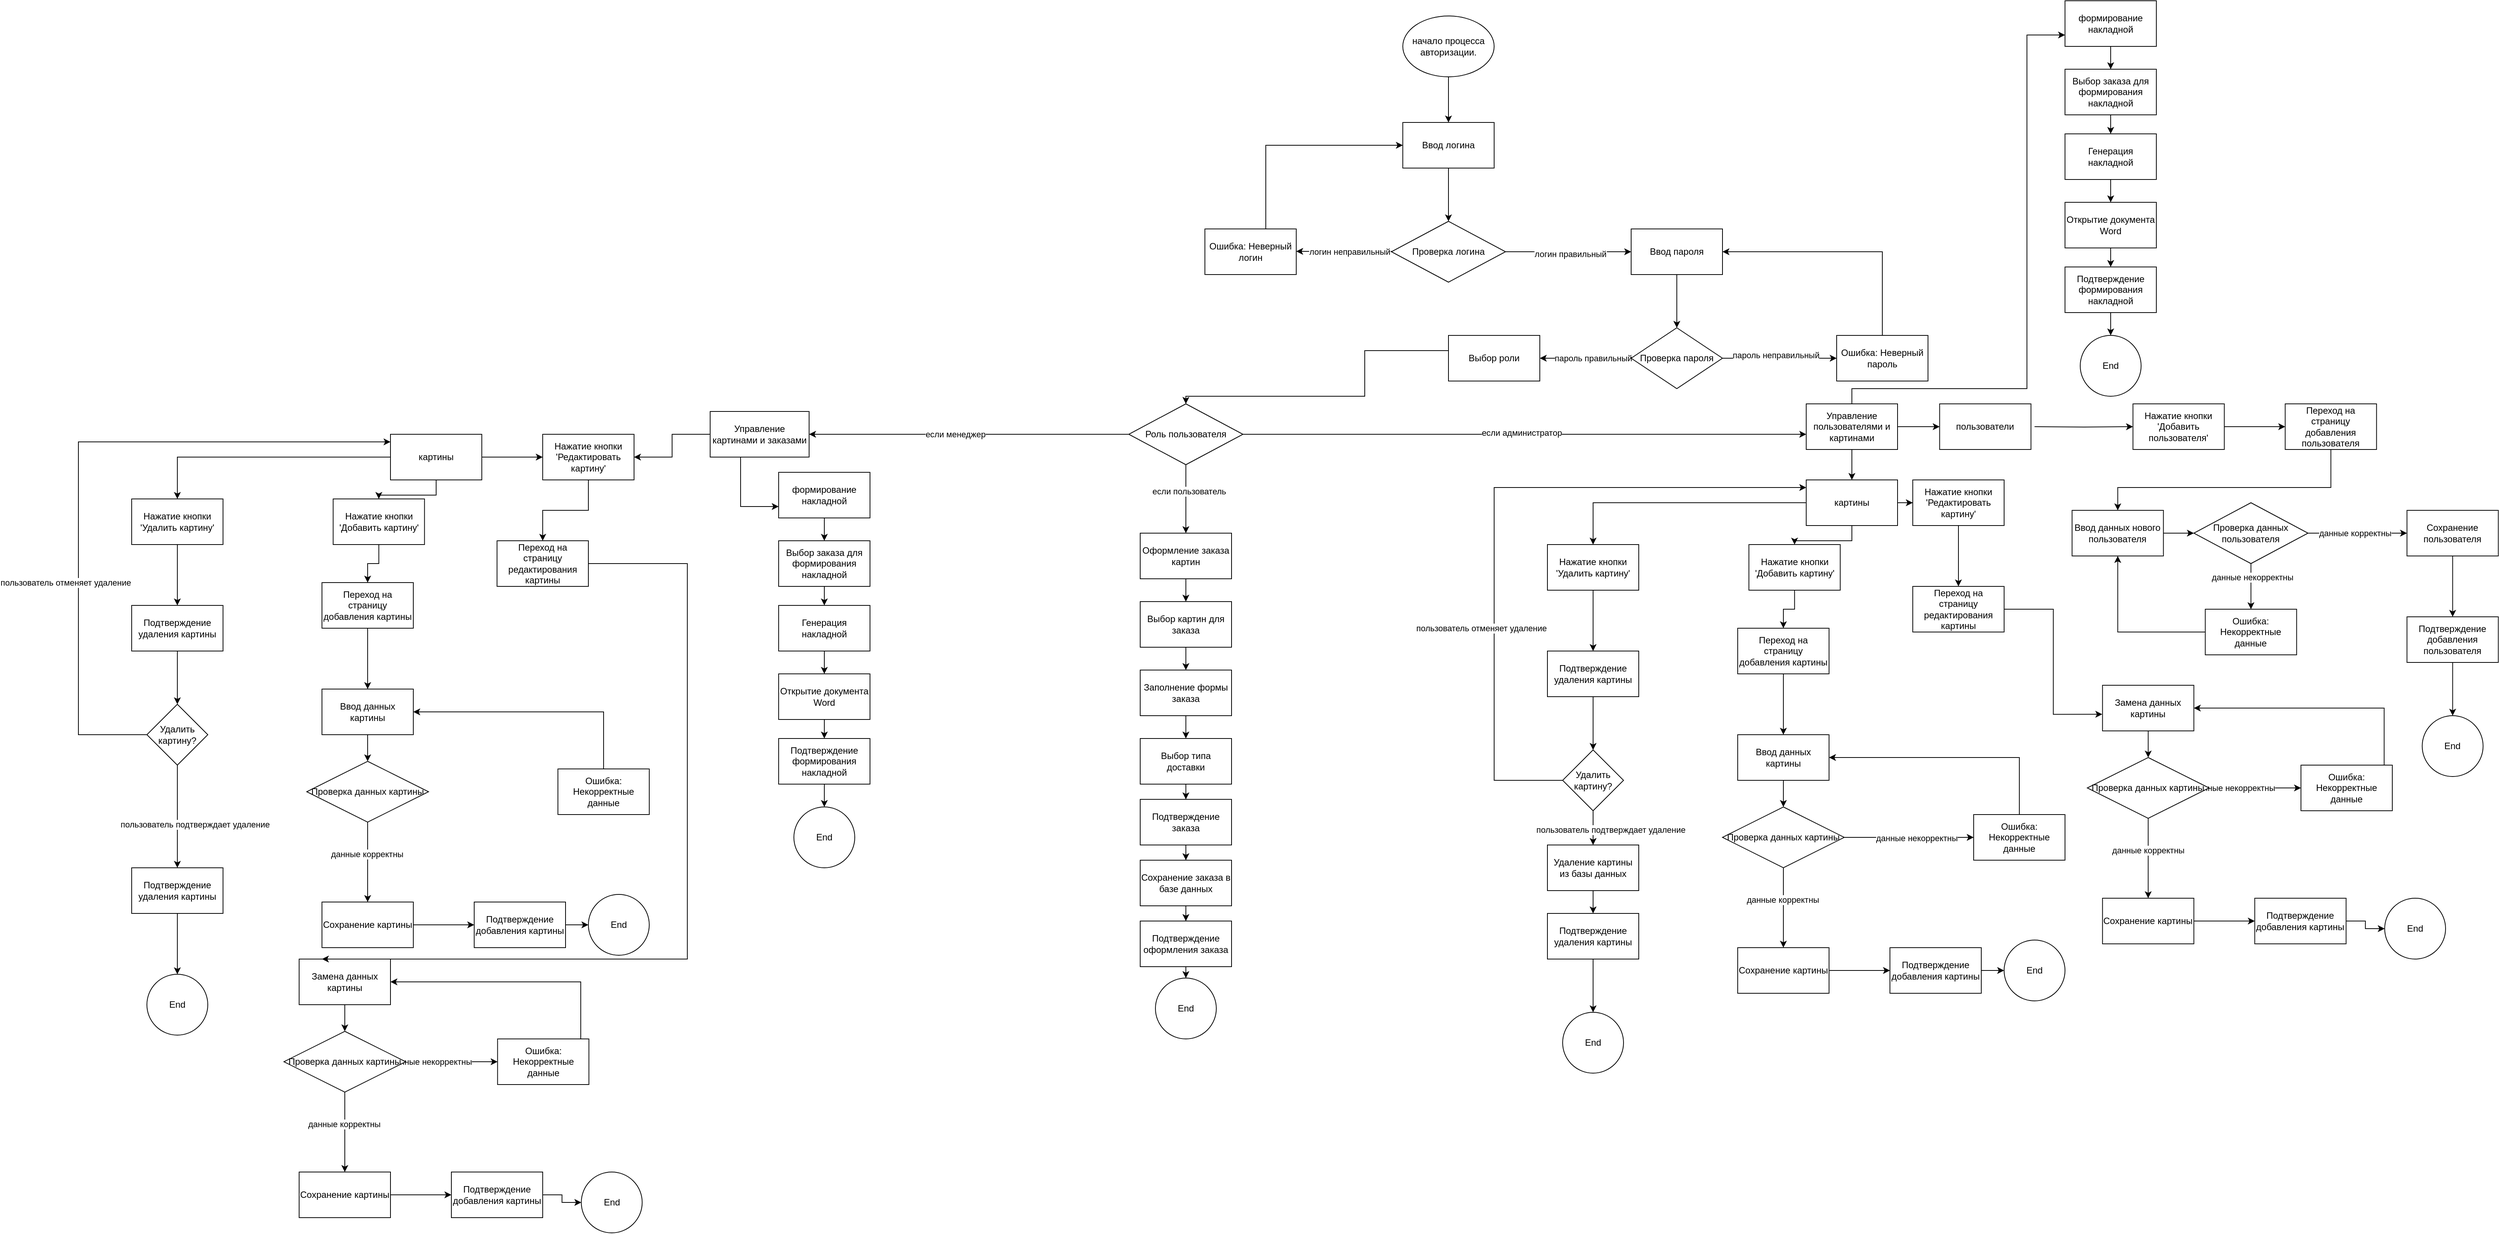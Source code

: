<mxfile version="26.2.10">
  <diagram name="Страница — 1" id="6iXWhH8q-FExc1tuI681">
    <mxGraphModel dx="4827" dy="1651" grid="1" gridSize="10" guides="1" tooltips="1" connect="1" arrows="1" fold="1" page="1" pageScale="1" pageWidth="827" pageHeight="1169" math="0" shadow="0">
      <root>
        <mxCell id="0" />
        <mxCell id="1" parent="0" />
        <mxCell id="z29O2VxKoP01go79SYKM-3" style="edgeStyle=orthogonalEdgeStyle;rounded=0;orthogonalLoop=1;jettySize=auto;html=1;" edge="1" parent="1" source="z29O2VxKoP01go79SYKM-1" target="z29O2VxKoP01go79SYKM-2">
          <mxGeometry relative="1" as="geometry" />
        </mxCell>
        <mxCell id="z29O2VxKoP01go79SYKM-1" value="&lt;p class=&quot;&quot; data-end=&quot;845&quot; data-start=&quot;799&quot;&gt;начало процесса авторизации.&lt;/p&gt;" style="ellipse;whiteSpace=wrap;html=1;" vertex="1" parent="1">
          <mxGeometry x="340" y="420" width="120" height="80" as="geometry" />
        </mxCell>
        <mxCell id="z29O2VxKoP01go79SYKM-5" style="edgeStyle=orthogonalEdgeStyle;rounded=0;orthogonalLoop=1;jettySize=auto;html=1;entryX=0.5;entryY=0;entryDx=0;entryDy=0;" edge="1" parent="1" source="z29O2VxKoP01go79SYKM-2" target="z29O2VxKoP01go79SYKM-4">
          <mxGeometry relative="1" as="geometry" />
        </mxCell>
        <mxCell id="z29O2VxKoP01go79SYKM-2" value="Ввод логина" style="rounded=0;whiteSpace=wrap;html=1;" vertex="1" parent="1">
          <mxGeometry x="340" y="560" width="120" height="60" as="geometry" />
        </mxCell>
        <mxCell id="z29O2VxKoP01go79SYKM-8" style="edgeStyle=orthogonalEdgeStyle;rounded=0;orthogonalLoop=1;jettySize=auto;html=1;exitX=1;exitY=0.5;exitDx=0;exitDy=0;" edge="1" parent="1" source="z29O2VxKoP01go79SYKM-4" target="z29O2VxKoP01go79SYKM-10">
          <mxGeometry relative="1" as="geometry">
            <mxPoint x="610" y="730" as="targetPoint" />
          </mxGeometry>
        </mxCell>
        <mxCell id="z29O2VxKoP01go79SYKM-9" value="логин правильный" style="edgeLabel;html=1;align=center;verticalAlign=middle;resizable=0;points=[];" vertex="1" connectable="0" parent="z29O2VxKoP01go79SYKM-8">
          <mxGeometry x="0.03" y="-3" relative="1" as="geometry">
            <mxPoint as="offset" />
          </mxGeometry>
        </mxCell>
        <mxCell id="z29O2VxKoP01go79SYKM-11" style="edgeStyle=orthogonalEdgeStyle;rounded=0;orthogonalLoop=1;jettySize=auto;html=1;" edge="1" parent="1" target="z29O2VxKoP01go79SYKM-14">
          <mxGeometry relative="1" as="geometry">
            <mxPoint x="195" y="729.5" as="targetPoint" />
            <mxPoint x="340" y="729.5" as="sourcePoint" />
          </mxGeometry>
        </mxCell>
        <mxCell id="z29O2VxKoP01go79SYKM-12" value="логин неправильный" style="edgeLabel;html=1;align=center;verticalAlign=middle;resizable=0;points=[];" vertex="1" connectable="0" parent="z29O2VxKoP01go79SYKM-11">
          <mxGeometry x="0.195" relative="1" as="geometry">
            <mxPoint x="13" as="offset" />
          </mxGeometry>
        </mxCell>
        <mxCell id="z29O2VxKoP01go79SYKM-4" value="Проверка логина" style="rhombus;whiteSpace=wrap;html=1;" vertex="1" parent="1">
          <mxGeometry x="325" y="690" width="150" height="80" as="geometry" />
        </mxCell>
        <mxCell id="z29O2VxKoP01go79SYKM-17" style="edgeStyle=orthogonalEdgeStyle;rounded=0;orthogonalLoop=1;jettySize=auto;html=1;exitX=0.5;exitY=1;exitDx=0;exitDy=0;entryX=0.5;entryY=0;entryDx=0;entryDy=0;" edge="1" parent="1" source="z29O2VxKoP01go79SYKM-10" target="z29O2VxKoP01go79SYKM-16">
          <mxGeometry relative="1" as="geometry" />
        </mxCell>
        <mxCell id="z29O2VxKoP01go79SYKM-10" value="Ввод пароля" style="rounded=0;whiteSpace=wrap;html=1;" vertex="1" parent="1">
          <mxGeometry x="640" y="700" width="120" height="60" as="geometry" />
        </mxCell>
        <mxCell id="z29O2VxKoP01go79SYKM-15" style="edgeStyle=orthogonalEdgeStyle;rounded=0;orthogonalLoop=1;jettySize=auto;html=1;entryX=0;entryY=0.5;entryDx=0;entryDy=0;" edge="1" parent="1" source="z29O2VxKoP01go79SYKM-14" target="z29O2VxKoP01go79SYKM-2">
          <mxGeometry relative="1" as="geometry">
            <Array as="points">
              <mxPoint x="160" y="590" />
            </Array>
          </mxGeometry>
        </mxCell>
        <mxCell id="z29O2VxKoP01go79SYKM-14" value="Ошибка: Неверный логин" style="rounded=0;whiteSpace=wrap;html=1;" vertex="1" parent="1">
          <mxGeometry x="80" y="700" width="120" height="60" as="geometry" />
        </mxCell>
        <mxCell id="z29O2VxKoP01go79SYKM-18" style="edgeStyle=orthogonalEdgeStyle;rounded=0;orthogonalLoop=1;jettySize=auto;html=1;" edge="1" parent="1" source="z29O2VxKoP01go79SYKM-16" target="z29O2VxKoP01go79SYKM-22">
          <mxGeometry relative="1" as="geometry">
            <mxPoint x="910" y="870" as="targetPoint" />
          </mxGeometry>
        </mxCell>
        <mxCell id="z29O2VxKoP01go79SYKM-20" value="Text" style="edgeLabel;html=1;align=center;verticalAlign=middle;resizable=0;points=[];" vertex="1" connectable="0" parent="z29O2VxKoP01go79SYKM-18">
          <mxGeometry x="-0.379" y="2" relative="1" as="geometry">
            <mxPoint as="offset" />
          </mxGeometry>
        </mxCell>
        <mxCell id="z29O2VxKoP01go79SYKM-21" value="пароль неправильный" style="edgeLabel;html=1;align=center;verticalAlign=middle;resizable=0;points=[];" vertex="1" connectable="0" parent="z29O2VxKoP01go79SYKM-18">
          <mxGeometry x="-0.353" y="4" relative="1" as="geometry">
            <mxPoint x="21" as="offset" />
          </mxGeometry>
        </mxCell>
        <mxCell id="z29O2VxKoP01go79SYKM-25" value="" style="edgeStyle=orthogonalEdgeStyle;rounded=0;orthogonalLoop=1;jettySize=auto;html=1;" edge="1" parent="1" source="z29O2VxKoP01go79SYKM-16" target="z29O2VxKoP01go79SYKM-24">
          <mxGeometry relative="1" as="geometry" />
        </mxCell>
        <mxCell id="z29O2VxKoP01go79SYKM-27" value="пароль правильный" style="edgeLabel;html=1;align=center;verticalAlign=middle;resizable=0;points=[];" vertex="1" connectable="0" parent="z29O2VxKoP01go79SYKM-25">
          <mxGeometry x="0.025" y="1" relative="1" as="geometry">
            <mxPoint x="11" y="-1" as="offset" />
          </mxGeometry>
        </mxCell>
        <mxCell id="z29O2VxKoP01go79SYKM-16" value="Проверка пароля" style="rhombus;whiteSpace=wrap;html=1;" vertex="1" parent="1">
          <mxGeometry x="640" y="830" width="120" height="80" as="geometry" />
        </mxCell>
        <mxCell id="z29O2VxKoP01go79SYKM-23" style="edgeStyle=orthogonalEdgeStyle;rounded=0;orthogonalLoop=1;jettySize=auto;html=1;entryX=1;entryY=0.5;entryDx=0;entryDy=0;" edge="1" parent="1" source="z29O2VxKoP01go79SYKM-22" target="z29O2VxKoP01go79SYKM-10">
          <mxGeometry relative="1" as="geometry">
            <Array as="points">
              <mxPoint x="970" y="730" />
            </Array>
          </mxGeometry>
        </mxCell>
        <mxCell id="z29O2VxKoP01go79SYKM-22" value="Ошибка: Неверный пароль" style="rounded=0;whiteSpace=wrap;html=1;" vertex="1" parent="1">
          <mxGeometry x="910" y="840" width="120" height="60" as="geometry" />
        </mxCell>
        <mxCell id="z29O2VxKoP01go79SYKM-29" value="" style="edgeStyle=orthogonalEdgeStyle;rounded=0;orthogonalLoop=1;jettySize=auto;html=1;entryX=0.5;entryY=0;entryDx=0;entryDy=0;" edge="1" parent="1" source="z29O2VxKoP01go79SYKM-24" target="z29O2VxKoP01go79SYKM-28">
          <mxGeometry relative="1" as="geometry">
            <Array as="points">
              <mxPoint x="290" y="860" />
              <mxPoint x="290" y="920" />
            </Array>
          </mxGeometry>
        </mxCell>
        <mxCell id="z29O2VxKoP01go79SYKM-24" value="Выбор роли" style="whiteSpace=wrap;html=1;" vertex="1" parent="1">
          <mxGeometry x="400" y="840" width="120" height="60" as="geometry" />
        </mxCell>
        <mxCell id="z29O2VxKoP01go79SYKM-31" value="" style="edgeStyle=orthogonalEdgeStyle;rounded=0;orthogonalLoop=1;jettySize=auto;html=1;" edge="1" parent="1" source="z29O2VxKoP01go79SYKM-28" target="z29O2VxKoP01go79SYKM-30">
          <mxGeometry relative="1" as="geometry">
            <Array as="points">
              <mxPoint x="915" y="940" />
            </Array>
          </mxGeometry>
        </mxCell>
        <mxCell id="z29O2VxKoP01go79SYKM-32" value="если администратор" style="edgeLabel;html=1;align=center;verticalAlign=middle;resizable=0;points=[];" vertex="1" connectable="0" parent="z29O2VxKoP01go79SYKM-31">
          <mxGeometry x="-0.011" y="2" relative="1" as="geometry">
            <mxPoint as="offset" />
          </mxGeometry>
        </mxCell>
        <mxCell id="z29O2VxKoP01go79SYKM-34" value="" style="edgeStyle=orthogonalEdgeStyle;rounded=0;orthogonalLoop=1;jettySize=auto;html=1;" edge="1" parent="1" source="z29O2VxKoP01go79SYKM-28" target="z29O2VxKoP01go79SYKM-33">
          <mxGeometry relative="1" as="geometry" />
        </mxCell>
        <mxCell id="z29O2VxKoP01go79SYKM-35" value="если менеджер" style="edgeLabel;html=1;align=center;verticalAlign=middle;resizable=0;points=[];" vertex="1" connectable="0" parent="z29O2VxKoP01go79SYKM-34">
          <mxGeometry x="0.116" y="-1" relative="1" as="geometry">
            <mxPoint x="6" y="1" as="offset" />
          </mxGeometry>
        </mxCell>
        <mxCell id="z29O2VxKoP01go79SYKM-37" value="" style="edgeStyle=orthogonalEdgeStyle;rounded=0;orthogonalLoop=1;jettySize=auto;html=1;" edge="1" parent="1" source="z29O2VxKoP01go79SYKM-28" target="z29O2VxKoP01go79SYKM-36">
          <mxGeometry relative="1" as="geometry" />
        </mxCell>
        <mxCell id="z29O2VxKoP01go79SYKM-38" value="если пользователь" style="edgeLabel;html=1;align=center;verticalAlign=middle;resizable=0;points=[];" vertex="1" connectable="0" parent="z29O2VxKoP01go79SYKM-37">
          <mxGeometry x="-0.222" y="4" relative="1" as="geometry">
            <mxPoint as="offset" />
          </mxGeometry>
        </mxCell>
        <mxCell id="z29O2VxKoP01go79SYKM-28" value="Роль пользователя" style="rhombus;whiteSpace=wrap;html=1;" vertex="1" parent="1">
          <mxGeometry x="-20" y="930" width="150" height="80" as="geometry" />
        </mxCell>
        <mxCell id="z29O2VxKoP01go79SYKM-113" value="" style="edgeStyle=orthogonalEdgeStyle;rounded=0;orthogonalLoop=1;jettySize=auto;html=1;exitX=0;exitY=0.5;exitDx=0;exitDy=0;" edge="1" parent="1" source="z29O2VxKoP01go79SYKM-120" target="z29O2VxKoP01go79SYKM-112">
          <mxGeometry relative="1" as="geometry">
            <mxPoint x="830" y="1000" as="sourcePoint" />
          </mxGeometry>
        </mxCell>
        <mxCell id="z29O2VxKoP01go79SYKM-114" value="" style="edgeStyle=orthogonalEdgeStyle;rounded=0;orthogonalLoop=1;jettySize=auto;html=1;" edge="1" parent="1" target="z29O2VxKoP01go79SYKM-39">
          <mxGeometry relative="1" as="geometry">
            <mxPoint x="1170" y="960" as="sourcePoint" />
          </mxGeometry>
        </mxCell>
        <mxCell id="z29O2VxKoP01go79SYKM-116" value="" style="edgeStyle=orthogonalEdgeStyle;rounded=0;orthogonalLoop=1;jettySize=auto;html=1;" edge="1" parent="1" source="z29O2VxKoP01go79SYKM-30" target="z29O2VxKoP01go79SYKM-115">
          <mxGeometry relative="1" as="geometry" />
        </mxCell>
        <mxCell id="z29O2VxKoP01go79SYKM-121" value="" style="edgeStyle=orthogonalEdgeStyle;rounded=0;orthogonalLoop=1;jettySize=auto;html=1;" edge="1" parent="1" source="z29O2VxKoP01go79SYKM-30" target="z29O2VxKoP01go79SYKM-120">
          <mxGeometry relative="1" as="geometry" />
        </mxCell>
        <mxCell id="z29O2VxKoP01go79SYKM-30" value="Управление пользователями и картинами" style="whiteSpace=wrap;html=1;" vertex="1" parent="1">
          <mxGeometry x="870" y="930" width="120" height="60" as="geometry" />
        </mxCell>
        <mxCell id="z29O2VxKoP01go79SYKM-213" style="edgeStyle=orthogonalEdgeStyle;rounded=0;orthogonalLoop=1;jettySize=auto;html=1;entryX=0;entryY=0.75;entryDx=0;entryDy=0;" edge="1" parent="1" source="z29O2VxKoP01go79SYKM-33" target="z29O2VxKoP01go79SYKM-178">
          <mxGeometry relative="1" as="geometry">
            <Array as="points">
              <mxPoint x="-530" y="1065" />
            </Array>
          </mxGeometry>
        </mxCell>
        <mxCell id="z29O2VxKoP01go79SYKM-33" value="Управление картинами и заказами" style="whiteSpace=wrap;html=1;" vertex="1" parent="1">
          <mxGeometry x="-570" y="940" width="130" height="60" as="geometry" />
        </mxCell>
        <mxCell id="z29O2VxKoP01go79SYKM-216" value="" style="edgeStyle=orthogonalEdgeStyle;rounded=0;orthogonalLoop=1;jettySize=auto;html=1;" edge="1" parent="1" source="z29O2VxKoP01go79SYKM-36" target="z29O2VxKoP01go79SYKM-215">
          <mxGeometry relative="1" as="geometry" />
        </mxCell>
        <mxCell id="z29O2VxKoP01go79SYKM-36" value="Оформление заказа картин" style="whiteSpace=wrap;html=1;" vertex="1" parent="1">
          <mxGeometry x="-5" y="1100" width="120" height="60" as="geometry" />
        </mxCell>
        <mxCell id="z29O2VxKoP01go79SYKM-42" value="" style="edgeStyle=orthogonalEdgeStyle;rounded=0;orthogonalLoop=1;jettySize=auto;html=1;" edge="1" parent="1" source="z29O2VxKoP01go79SYKM-39" target="z29O2VxKoP01go79SYKM-41">
          <mxGeometry relative="1" as="geometry" />
        </mxCell>
        <mxCell id="z29O2VxKoP01go79SYKM-39" value="Нажатие кнопки &#39;Добавить пользователя&#39;" style="whiteSpace=wrap;html=1;" vertex="1" parent="1">
          <mxGeometry x="1299.29" y="930" width="120" height="60" as="geometry" />
        </mxCell>
        <mxCell id="z29O2VxKoP01go79SYKM-54" style="edgeStyle=orthogonalEdgeStyle;rounded=0;orthogonalLoop=1;jettySize=auto;html=1;" edge="1" parent="1" source="z29O2VxKoP01go79SYKM-41" target="z29O2VxKoP01go79SYKM-43">
          <mxGeometry relative="1" as="geometry">
            <Array as="points">
              <mxPoint x="1559.29" y="1040" />
              <mxPoint x="1279.29" y="1040" />
            </Array>
          </mxGeometry>
        </mxCell>
        <mxCell id="z29O2VxKoP01go79SYKM-41" value="Переход на страницу добавления пользователя" style="whiteSpace=wrap;html=1;" vertex="1" parent="1">
          <mxGeometry x="1499.29" y="930" width="120" height="60" as="geometry" />
        </mxCell>
        <mxCell id="z29O2VxKoP01go79SYKM-46" value="" style="edgeStyle=orthogonalEdgeStyle;rounded=0;orthogonalLoop=1;jettySize=auto;html=1;" edge="1" parent="1" source="z29O2VxKoP01go79SYKM-43" target="z29O2VxKoP01go79SYKM-45">
          <mxGeometry relative="1" as="geometry" />
        </mxCell>
        <mxCell id="z29O2VxKoP01go79SYKM-43" value="Ввод данных нового пользователя" style="whiteSpace=wrap;html=1;" vertex="1" parent="1">
          <mxGeometry x="1219.29" y="1070" width="120" height="60" as="geometry" />
        </mxCell>
        <mxCell id="z29O2VxKoP01go79SYKM-48" value="" style="edgeStyle=orthogonalEdgeStyle;rounded=0;orthogonalLoop=1;jettySize=auto;html=1;" edge="1" parent="1" source="z29O2VxKoP01go79SYKM-45" target="z29O2VxKoP01go79SYKM-47">
          <mxGeometry relative="1" as="geometry" />
        </mxCell>
        <mxCell id="z29O2VxKoP01go79SYKM-49" value="данные корректны" style="edgeLabel;html=1;align=center;verticalAlign=middle;resizable=0;points=[];" vertex="1" connectable="0" parent="z29O2VxKoP01go79SYKM-48">
          <mxGeometry x="-0.053" relative="1" as="geometry">
            <mxPoint as="offset" />
          </mxGeometry>
        </mxCell>
        <mxCell id="z29O2VxKoP01go79SYKM-51" value="" style="edgeStyle=orthogonalEdgeStyle;rounded=0;orthogonalLoop=1;jettySize=auto;html=1;" edge="1" parent="1" source="z29O2VxKoP01go79SYKM-45" target="z29O2VxKoP01go79SYKM-50">
          <mxGeometry relative="1" as="geometry" />
        </mxCell>
        <mxCell id="z29O2VxKoP01go79SYKM-52" value="данные некорректны" style="edgeLabel;html=1;align=center;verticalAlign=middle;resizable=0;points=[];" vertex="1" connectable="0" parent="z29O2VxKoP01go79SYKM-51">
          <mxGeometry x="-0.422" y="1" relative="1" as="geometry">
            <mxPoint as="offset" />
          </mxGeometry>
        </mxCell>
        <mxCell id="z29O2VxKoP01go79SYKM-45" value="Проверка данных пользователя" style="rhombus;whiteSpace=wrap;html=1;" vertex="1" parent="1">
          <mxGeometry x="1379.29" y="1060" width="150" height="80" as="geometry" />
        </mxCell>
        <mxCell id="z29O2VxKoP01go79SYKM-56" value="" style="edgeStyle=orthogonalEdgeStyle;rounded=0;orthogonalLoop=1;jettySize=auto;html=1;" edge="1" parent="1" source="z29O2VxKoP01go79SYKM-47" target="z29O2VxKoP01go79SYKM-55">
          <mxGeometry relative="1" as="geometry" />
        </mxCell>
        <mxCell id="z29O2VxKoP01go79SYKM-47" value="Сохранение пользователя" style="whiteSpace=wrap;html=1;" vertex="1" parent="1">
          <mxGeometry x="1659.29" y="1070" width="120" height="60" as="geometry" />
        </mxCell>
        <mxCell id="z29O2VxKoP01go79SYKM-53" style="edgeStyle=orthogonalEdgeStyle;rounded=0;orthogonalLoop=1;jettySize=auto;html=1;entryX=0.5;entryY=1;entryDx=0;entryDy=0;" edge="1" parent="1" source="z29O2VxKoP01go79SYKM-50" target="z29O2VxKoP01go79SYKM-43">
          <mxGeometry relative="1" as="geometry" />
        </mxCell>
        <mxCell id="z29O2VxKoP01go79SYKM-50" value="Ошибка: Некорректные данные" style="whiteSpace=wrap;html=1;" vertex="1" parent="1">
          <mxGeometry x="1394.29" y="1200" width="120" height="60" as="geometry" />
        </mxCell>
        <mxCell id="z29O2VxKoP01go79SYKM-58" value="" style="edgeStyle=orthogonalEdgeStyle;rounded=0;orthogonalLoop=1;jettySize=auto;html=1;" edge="1" parent="1" source="z29O2VxKoP01go79SYKM-55" target="z29O2VxKoP01go79SYKM-57">
          <mxGeometry relative="1" as="geometry" />
        </mxCell>
        <mxCell id="z29O2VxKoP01go79SYKM-55" value="Подтверждение добавления пользователя" style="whiteSpace=wrap;html=1;" vertex="1" parent="1">
          <mxGeometry x="1659.29" y="1210" width="120" height="60" as="geometry" />
        </mxCell>
        <mxCell id="z29O2VxKoP01go79SYKM-57" value="End" style="ellipse;whiteSpace=wrap;html=1;" vertex="1" parent="1">
          <mxGeometry x="1679.29" y="1340" width="80" height="80" as="geometry" />
        </mxCell>
        <mxCell id="z29O2VxKoP01go79SYKM-66" value="" style="edgeStyle=orthogonalEdgeStyle;rounded=0;orthogonalLoop=1;jettySize=auto;html=1;" edge="1" parent="1" source="z29O2VxKoP01go79SYKM-59" target="z29O2VxKoP01go79SYKM-65">
          <mxGeometry relative="1" as="geometry" />
        </mxCell>
        <mxCell id="z29O2VxKoP01go79SYKM-59" value="Нажатие кнопки &#39;Добавить картину&#39;" style="whiteSpace=wrap;html=1;" vertex="1" parent="1">
          <mxGeometry x="794.71" y="1115" width="120" height="60" as="geometry" />
        </mxCell>
        <mxCell id="z29O2VxKoP01go79SYKM-68" value="" style="edgeStyle=orthogonalEdgeStyle;rounded=0;orthogonalLoop=1;jettySize=auto;html=1;" edge="1" parent="1" source="z29O2VxKoP01go79SYKM-65" target="z29O2VxKoP01go79SYKM-67">
          <mxGeometry relative="1" as="geometry" />
        </mxCell>
        <mxCell id="z29O2VxKoP01go79SYKM-65" value="Переход на страницу добавления картины" style="whiteSpace=wrap;html=1;" vertex="1" parent="1">
          <mxGeometry x="780" y="1225" width="120" height="60" as="geometry" />
        </mxCell>
        <mxCell id="z29O2VxKoP01go79SYKM-83" value="" style="edgeStyle=orthogonalEdgeStyle;rounded=0;orthogonalLoop=1;jettySize=auto;html=1;" edge="1" parent="1" source="z29O2VxKoP01go79SYKM-67" target="z29O2VxKoP01go79SYKM-81">
          <mxGeometry relative="1" as="geometry" />
        </mxCell>
        <mxCell id="z29O2VxKoP01go79SYKM-67" value="Ввод данных картины" style="whiteSpace=wrap;html=1;" vertex="1" parent="1">
          <mxGeometry x="780" y="1365" width="120" height="60" as="geometry" />
        </mxCell>
        <mxCell id="z29O2VxKoP01go79SYKM-76" value="" style="edgeStyle=orthogonalEdgeStyle;rounded=0;orthogonalLoop=1;jettySize=auto;html=1;exitX=0.5;exitY=1;exitDx=0;exitDy=0;" edge="1" parent="1" source="z29O2VxKoP01go79SYKM-81" target="z29O2VxKoP01go79SYKM-75">
          <mxGeometry relative="1" as="geometry">
            <mxPoint x="850" y="1580" as="sourcePoint" />
          </mxGeometry>
        </mxCell>
        <mxCell id="z29O2VxKoP01go79SYKM-77" value="данные корректны" style="edgeLabel;html=1;align=center;verticalAlign=middle;resizable=0;points=[];" vertex="1" connectable="0" parent="z29O2VxKoP01go79SYKM-76">
          <mxGeometry x="-0.2" y="-1" relative="1" as="geometry">
            <mxPoint as="offset" />
          </mxGeometry>
        </mxCell>
        <mxCell id="z29O2VxKoP01go79SYKM-93" value="" style="edgeStyle=orthogonalEdgeStyle;rounded=0;orthogonalLoop=1;jettySize=auto;html=1;" edge="1" parent="1" source="z29O2VxKoP01go79SYKM-75" target="z29O2VxKoP01go79SYKM-92">
          <mxGeometry relative="1" as="geometry" />
        </mxCell>
        <mxCell id="z29O2VxKoP01go79SYKM-75" value="Сохранение картины" style="whiteSpace=wrap;html=1;" vertex="1" parent="1">
          <mxGeometry x="780" y="1645" width="120" height="60" as="geometry" />
        </mxCell>
        <mxCell id="z29O2VxKoP01go79SYKM-89" value="" style="edgeStyle=orthogonalEdgeStyle;rounded=0;orthogonalLoop=1;jettySize=auto;html=1;" edge="1" parent="1" source="z29O2VxKoP01go79SYKM-81" target="z29O2VxKoP01go79SYKM-88">
          <mxGeometry relative="1" as="geometry" />
        </mxCell>
        <mxCell id="z29O2VxKoP01go79SYKM-90" value="данные некорректны" style="edgeLabel;html=1;align=center;verticalAlign=middle;resizable=0;points=[];" vertex="1" connectable="0" parent="z29O2VxKoP01go79SYKM-89">
          <mxGeometry x="0.12" y="-1" relative="1" as="geometry">
            <mxPoint as="offset" />
          </mxGeometry>
        </mxCell>
        <mxCell id="z29O2VxKoP01go79SYKM-81" value="Проверка данных картины" style="rhombus;whiteSpace=wrap;html=1;" vertex="1" parent="1">
          <mxGeometry x="760" y="1460" width="160" height="80" as="geometry" />
        </mxCell>
        <mxCell id="z29O2VxKoP01go79SYKM-91" style="edgeStyle=orthogonalEdgeStyle;rounded=0;orthogonalLoop=1;jettySize=auto;html=1;entryX=1;entryY=0.5;entryDx=0;entryDy=0;" edge="1" parent="1" source="z29O2VxKoP01go79SYKM-88" target="z29O2VxKoP01go79SYKM-67">
          <mxGeometry relative="1" as="geometry">
            <Array as="points">
              <mxPoint x="1150" y="1395" />
            </Array>
          </mxGeometry>
        </mxCell>
        <mxCell id="z29O2VxKoP01go79SYKM-88" value="Ошибка: Некорректные данные" style="whiteSpace=wrap;html=1;" vertex="1" parent="1">
          <mxGeometry x="1090" y="1470" width="120" height="60" as="geometry" />
        </mxCell>
        <mxCell id="z29O2VxKoP01go79SYKM-95" value="" style="edgeStyle=orthogonalEdgeStyle;rounded=0;orthogonalLoop=1;jettySize=auto;html=1;" edge="1" parent="1" source="z29O2VxKoP01go79SYKM-92" target="z29O2VxKoP01go79SYKM-94">
          <mxGeometry relative="1" as="geometry" />
        </mxCell>
        <mxCell id="z29O2VxKoP01go79SYKM-92" value="Подтверждение добавления картины" style="whiteSpace=wrap;html=1;" vertex="1" parent="1">
          <mxGeometry x="980" y="1645" width="120" height="60" as="geometry" />
        </mxCell>
        <mxCell id="z29O2VxKoP01go79SYKM-94" value="End" style="ellipse;whiteSpace=wrap;html=1;" vertex="1" parent="1">
          <mxGeometry x="1130" y="1635" width="80" height="80" as="geometry" />
        </mxCell>
        <mxCell id="z29O2VxKoP01go79SYKM-143" value="" style="edgeStyle=orthogonalEdgeStyle;rounded=0;orthogonalLoop=1;jettySize=auto;html=1;" edge="1" parent="1" source="z29O2VxKoP01go79SYKM-112" target="z29O2VxKoP01go79SYKM-142">
          <mxGeometry relative="1" as="geometry" />
        </mxCell>
        <mxCell id="z29O2VxKoP01go79SYKM-112" value="Нажатие кнопки &#39;Удалить картину&#39;" style="whiteSpace=wrap;html=1;" vertex="1" parent="1">
          <mxGeometry x="530" y="1115" width="120" height="60" as="geometry" />
        </mxCell>
        <mxCell id="z29O2VxKoP01go79SYKM-115" value="пользователи" style="whiteSpace=wrap;html=1;" vertex="1" parent="1">
          <mxGeometry x="1045.29" y="930" width="120" height="60" as="geometry" />
        </mxCell>
        <mxCell id="z29O2VxKoP01go79SYKM-122" value="" style="edgeStyle=orthogonalEdgeStyle;rounded=0;orthogonalLoop=1;jettySize=auto;html=1;" edge="1" parent="1" source="z29O2VxKoP01go79SYKM-120" target="z29O2VxKoP01go79SYKM-59">
          <mxGeometry relative="1" as="geometry" />
        </mxCell>
        <mxCell id="z29O2VxKoP01go79SYKM-124" value="" style="edgeStyle=orthogonalEdgeStyle;rounded=0;orthogonalLoop=1;jettySize=auto;html=1;" edge="1" parent="1" source="z29O2VxKoP01go79SYKM-120" target="z29O2VxKoP01go79SYKM-123">
          <mxGeometry relative="1" as="geometry" />
        </mxCell>
        <mxCell id="z29O2VxKoP01go79SYKM-120" value="картины" style="whiteSpace=wrap;html=1;" vertex="1" parent="1">
          <mxGeometry x="870" y="1030" width="120" height="60" as="geometry" />
        </mxCell>
        <mxCell id="z29O2VxKoP01go79SYKM-126" value="" style="edgeStyle=orthogonalEdgeStyle;rounded=0;orthogonalLoop=1;jettySize=auto;html=1;" edge="1" parent="1" source="z29O2VxKoP01go79SYKM-123" target="z29O2VxKoP01go79SYKM-125">
          <mxGeometry relative="1" as="geometry" />
        </mxCell>
        <mxCell id="z29O2VxKoP01go79SYKM-123" value="Нажатие кнопки &#39;Редактировать картину&#39;" style="whiteSpace=wrap;html=1;" vertex="1" parent="1">
          <mxGeometry x="1010" y="1030" width="120" height="60" as="geometry" />
        </mxCell>
        <mxCell id="z29O2VxKoP01go79SYKM-125" value="Переход на страницу редактирования картины" style="whiteSpace=wrap;html=1;" vertex="1" parent="1">
          <mxGeometry x="1010" y="1170" width="120" height="60" as="geometry" />
        </mxCell>
        <mxCell id="z29O2VxKoP01go79SYKM-127" value="" style="edgeStyle=orthogonalEdgeStyle;rounded=0;orthogonalLoop=1;jettySize=auto;html=1;" edge="1" parent="1" source="z29O2VxKoP01go79SYKM-128" target="z29O2VxKoP01go79SYKM-135">
          <mxGeometry relative="1" as="geometry" />
        </mxCell>
        <mxCell id="z29O2VxKoP01go79SYKM-128" value="Замена данных картины" style="whiteSpace=wrap;html=1;" vertex="1" parent="1">
          <mxGeometry x="1259.29" y="1300" width="120" height="60" as="geometry" />
        </mxCell>
        <mxCell id="z29O2VxKoP01go79SYKM-129" value="" style="edgeStyle=orthogonalEdgeStyle;rounded=0;orthogonalLoop=1;jettySize=auto;html=1;exitX=0.5;exitY=1;exitDx=0;exitDy=0;" edge="1" parent="1" source="z29O2VxKoP01go79SYKM-135" target="z29O2VxKoP01go79SYKM-132">
          <mxGeometry relative="1" as="geometry">
            <mxPoint x="1329.29" y="1515" as="sourcePoint" />
          </mxGeometry>
        </mxCell>
        <mxCell id="z29O2VxKoP01go79SYKM-130" value="данные корректны" style="edgeLabel;html=1;align=center;verticalAlign=middle;resizable=0;points=[];" vertex="1" connectable="0" parent="z29O2VxKoP01go79SYKM-129">
          <mxGeometry x="-0.2" y="-1" relative="1" as="geometry">
            <mxPoint as="offset" />
          </mxGeometry>
        </mxCell>
        <mxCell id="z29O2VxKoP01go79SYKM-131" value="" style="edgeStyle=orthogonalEdgeStyle;rounded=0;orthogonalLoop=1;jettySize=auto;html=1;" edge="1" parent="1" source="z29O2VxKoP01go79SYKM-132" target="z29O2VxKoP01go79SYKM-139">
          <mxGeometry relative="1" as="geometry" />
        </mxCell>
        <mxCell id="z29O2VxKoP01go79SYKM-132" value="Сохранение картины" style="whiteSpace=wrap;html=1;" vertex="1" parent="1">
          <mxGeometry x="1259.29" y="1580" width="120" height="60" as="geometry" />
        </mxCell>
        <mxCell id="z29O2VxKoP01go79SYKM-133" value="" style="edgeStyle=orthogonalEdgeStyle;rounded=0;orthogonalLoop=1;jettySize=auto;html=1;" edge="1" parent="1" source="z29O2VxKoP01go79SYKM-135" target="z29O2VxKoP01go79SYKM-137">
          <mxGeometry relative="1" as="geometry" />
        </mxCell>
        <mxCell id="z29O2VxKoP01go79SYKM-134" value="данные некорректны" style="edgeLabel;html=1;align=center;verticalAlign=middle;resizable=0;points=[];" vertex="1" connectable="0" parent="z29O2VxKoP01go79SYKM-133">
          <mxGeometry x="0.12" y="-1" relative="1" as="geometry">
            <mxPoint x="-35" y="-1" as="offset" />
          </mxGeometry>
        </mxCell>
        <mxCell id="z29O2VxKoP01go79SYKM-135" value="Проверка данных картины" style="rhombus;whiteSpace=wrap;html=1;" vertex="1" parent="1">
          <mxGeometry x="1239.29" y="1395" width="160" height="80" as="geometry" />
        </mxCell>
        <mxCell id="z29O2VxKoP01go79SYKM-136" style="edgeStyle=orthogonalEdgeStyle;rounded=0;orthogonalLoop=1;jettySize=auto;html=1;entryX=1;entryY=0.5;entryDx=0;entryDy=0;" edge="1" parent="1" source="z29O2VxKoP01go79SYKM-137" target="z29O2VxKoP01go79SYKM-128">
          <mxGeometry relative="1" as="geometry">
            <Array as="points">
              <mxPoint x="1629.29" y="1330" />
            </Array>
          </mxGeometry>
        </mxCell>
        <mxCell id="z29O2VxKoP01go79SYKM-137" value="Ошибка: Некорректные данные" style="whiteSpace=wrap;html=1;" vertex="1" parent="1">
          <mxGeometry x="1520" y="1405" width="120" height="60" as="geometry" />
        </mxCell>
        <mxCell id="z29O2VxKoP01go79SYKM-138" value="" style="edgeStyle=orthogonalEdgeStyle;rounded=0;orthogonalLoop=1;jettySize=auto;html=1;" edge="1" parent="1" source="z29O2VxKoP01go79SYKM-139" target="z29O2VxKoP01go79SYKM-140">
          <mxGeometry relative="1" as="geometry" />
        </mxCell>
        <mxCell id="z29O2VxKoP01go79SYKM-139" value="Подтверждение добавления картины" style="whiteSpace=wrap;html=1;" vertex="1" parent="1">
          <mxGeometry x="1459.29" y="1580" width="120" height="60" as="geometry" />
        </mxCell>
        <mxCell id="z29O2VxKoP01go79SYKM-140" value="End" style="ellipse;whiteSpace=wrap;html=1;" vertex="1" parent="1">
          <mxGeometry x="1630" y="1580" width="80" height="80" as="geometry" />
        </mxCell>
        <mxCell id="z29O2VxKoP01go79SYKM-141" style="edgeStyle=orthogonalEdgeStyle;rounded=0;orthogonalLoop=1;jettySize=auto;html=1;entryX=-0.003;entryY=0.636;entryDx=0;entryDy=0;entryPerimeter=0;" edge="1" parent="1" source="z29O2VxKoP01go79SYKM-125" target="z29O2VxKoP01go79SYKM-128">
          <mxGeometry relative="1" as="geometry" />
        </mxCell>
        <mxCell id="z29O2VxKoP01go79SYKM-145" value="" style="edgeStyle=orthogonalEdgeStyle;rounded=0;orthogonalLoop=1;jettySize=auto;html=1;" edge="1" parent="1" source="z29O2VxKoP01go79SYKM-142" target="z29O2VxKoP01go79SYKM-144">
          <mxGeometry relative="1" as="geometry" />
        </mxCell>
        <mxCell id="z29O2VxKoP01go79SYKM-142" value="Подтверждение удаления картины" style="whiteSpace=wrap;html=1;" vertex="1" parent="1">
          <mxGeometry x="530" y="1255" width="120" height="60" as="geometry" />
        </mxCell>
        <mxCell id="z29O2VxKoP01go79SYKM-147" value="" style="edgeStyle=orthogonalEdgeStyle;rounded=0;orthogonalLoop=1;jettySize=auto;html=1;" edge="1" parent="1" source="z29O2VxKoP01go79SYKM-144" target="z29O2VxKoP01go79SYKM-146">
          <mxGeometry relative="1" as="geometry" />
        </mxCell>
        <mxCell id="z29O2VxKoP01go79SYKM-148" value="пользователь подтверждает удаление" style="edgeLabel;html=1;align=center;verticalAlign=middle;resizable=0;points=[];" vertex="1" connectable="0" parent="z29O2VxKoP01go79SYKM-147">
          <mxGeometry x="0.163" y="1" relative="1" as="geometry">
            <mxPoint x="22" y="-1" as="offset" />
          </mxGeometry>
        </mxCell>
        <mxCell id="z29O2VxKoP01go79SYKM-150" value="" style="edgeStyle=orthogonalEdgeStyle;rounded=0;orthogonalLoop=1;jettySize=auto;html=1;" edge="1" parent="1" source="z29O2VxKoP01go79SYKM-144" target="z29O2VxKoP01go79SYKM-120">
          <mxGeometry relative="1" as="geometry">
            <mxPoint x="380.059" y="1315.0" as="targetPoint" />
            <Array as="points">
              <mxPoint x="460" y="1425" />
              <mxPoint x="460" y="1040" />
            </Array>
          </mxGeometry>
        </mxCell>
        <mxCell id="z29O2VxKoP01go79SYKM-151" value="пользователь отменяет удаление" style="edgeLabel;html=1;align=center;verticalAlign=middle;resizable=0;points=[];" vertex="1" connectable="0" parent="z29O2VxKoP01go79SYKM-150">
          <mxGeometry x="-0.498" y="-2" relative="1" as="geometry">
            <mxPoint x="-19" y="-68" as="offset" />
          </mxGeometry>
        </mxCell>
        <mxCell id="z29O2VxKoP01go79SYKM-144" value="Удалить картину?" style="rhombus;whiteSpace=wrap;html=1;" vertex="1" parent="1">
          <mxGeometry x="550" y="1385" width="80" height="80" as="geometry" />
        </mxCell>
        <mxCell id="z29O2VxKoP01go79SYKM-154" value="" style="edgeStyle=orthogonalEdgeStyle;rounded=0;orthogonalLoop=1;jettySize=auto;html=1;" edge="1" parent="1" source="z29O2VxKoP01go79SYKM-146" target="z29O2VxKoP01go79SYKM-153">
          <mxGeometry relative="1" as="geometry" />
        </mxCell>
        <mxCell id="z29O2VxKoP01go79SYKM-146" value="Удаление картины из базы данных" style="whiteSpace=wrap;html=1;" vertex="1" parent="1">
          <mxGeometry x="530" y="1510" width="120" height="60" as="geometry" />
        </mxCell>
        <mxCell id="z29O2VxKoP01go79SYKM-156" value="" style="edgeStyle=orthogonalEdgeStyle;rounded=0;orthogonalLoop=1;jettySize=auto;html=1;" edge="1" parent="1" source="z29O2VxKoP01go79SYKM-153" target="z29O2VxKoP01go79SYKM-155">
          <mxGeometry relative="1" as="geometry" />
        </mxCell>
        <mxCell id="z29O2VxKoP01go79SYKM-153" value="Подтверждение удаления картины" style="whiteSpace=wrap;html=1;" vertex="1" parent="1">
          <mxGeometry x="530" y="1600" width="120" height="60" as="geometry" />
        </mxCell>
        <mxCell id="z29O2VxKoP01go79SYKM-155" value="End" style="ellipse;whiteSpace=wrap;html=1;" vertex="1" parent="1">
          <mxGeometry x="550" y="1730" width="80" height="80" as="geometry" />
        </mxCell>
        <mxCell id="z29O2VxKoP01go79SYKM-157" value="" style="edgeStyle=orthogonalEdgeStyle;rounded=0;orthogonalLoop=1;jettySize=auto;html=1;exitX=0;exitY=0.5;exitDx=0;exitDy=0;" edge="1" parent="1" source="z29O2VxKoP01go79SYKM-181" target="z29O2VxKoP01go79SYKM-177">
          <mxGeometry relative="1" as="geometry">
            <mxPoint x="-1030" y="940" as="sourcePoint" />
          </mxGeometry>
        </mxCell>
        <mxCell id="z29O2VxKoP01go79SYKM-160" value="" style="edgeStyle=orthogonalEdgeStyle;rounded=0;orthogonalLoop=1;jettySize=auto;html=1;" edge="1" parent="1" source="z29O2VxKoP01go79SYKM-161" target="z29O2VxKoP01go79SYKM-163">
          <mxGeometry relative="1" as="geometry" />
        </mxCell>
        <mxCell id="z29O2VxKoP01go79SYKM-161" value="Нажатие кнопки &#39;Добавить картину&#39;" style="whiteSpace=wrap;html=1;" vertex="1" parent="1">
          <mxGeometry x="-1065.29" y="1055" width="120" height="60" as="geometry" />
        </mxCell>
        <mxCell id="z29O2VxKoP01go79SYKM-162" value="" style="edgeStyle=orthogonalEdgeStyle;rounded=0;orthogonalLoop=1;jettySize=auto;html=1;" edge="1" parent="1" source="z29O2VxKoP01go79SYKM-163" target="z29O2VxKoP01go79SYKM-165">
          <mxGeometry relative="1" as="geometry" />
        </mxCell>
        <mxCell id="z29O2VxKoP01go79SYKM-163" value="Переход на страницу добавления картины" style="whiteSpace=wrap;html=1;" vertex="1" parent="1">
          <mxGeometry x="-1080" y="1165" width="120" height="60" as="geometry" />
        </mxCell>
        <mxCell id="z29O2VxKoP01go79SYKM-164" value="" style="edgeStyle=orthogonalEdgeStyle;rounded=0;orthogonalLoop=1;jettySize=auto;html=1;" edge="1" parent="1" source="z29O2VxKoP01go79SYKM-165" target="z29O2VxKoP01go79SYKM-170">
          <mxGeometry relative="1" as="geometry" />
        </mxCell>
        <mxCell id="z29O2VxKoP01go79SYKM-165" value="Ввод данных картины" style="whiteSpace=wrap;html=1;" vertex="1" parent="1">
          <mxGeometry x="-1080" y="1305" width="120" height="60" as="geometry" />
        </mxCell>
        <mxCell id="z29O2VxKoP01go79SYKM-166" value="" style="edgeStyle=orthogonalEdgeStyle;rounded=0;orthogonalLoop=1;jettySize=auto;html=1;exitX=0.5;exitY=1;exitDx=0;exitDy=0;" edge="1" parent="1" source="z29O2VxKoP01go79SYKM-170" target="z29O2VxKoP01go79SYKM-169">
          <mxGeometry relative="1" as="geometry">
            <mxPoint x="-1010" y="1520" as="sourcePoint" />
          </mxGeometry>
        </mxCell>
        <mxCell id="z29O2VxKoP01go79SYKM-167" value="данные корректны" style="edgeLabel;html=1;align=center;verticalAlign=middle;resizable=0;points=[];" vertex="1" connectable="0" parent="z29O2VxKoP01go79SYKM-166">
          <mxGeometry x="-0.2" y="-1" relative="1" as="geometry">
            <mxPoint as="offset" />
          </mxGeometry>
        </mxCell>
        <mxCell id="z29O2VxKoP01go79SYKM-168" value="" style="edgeStyle=orthogonalEdgeStyle;rounded=0;orthogonalLoop=1;jettySize=auto;html=1;" edge="1" parent="1" source="z29O2VxKoP01go79SYKM-169" target="z29O2VxKoP01go79SYKM-174">
          <mxGeometry relative="1" as="geometry" />
        </mxCell>
        <mxCell id="z29O2VxKoP01go79SYKM-169" value="Сохранение картины" style="whiteSpace=wrap;html=1;" vertex="1" parent="1">
          <mxGeometry x="-1080" y="1585" width="120" height="60" as="geometry" />
        </mxCell>
        <mxCell id="z29O2VxKoP01go79SYKM-170" value="Проверка данных картины" style="rhombus;whiteSpace=wrap;html=1;" vertex="1" parent="1">
          <mxGeometry x="-1100" y="1400" width="160" height="80" as="geometry" />
        </mxCell>
        <mxCell id="z29O2VxKoP01go79SYKM-171" style="edgeStyle=orthogonalEdgeStyle;rounded=0;orthogonalLoop=1;jettySize=auto;html=1;entryX=1;entryY=0.5;entryDx=0;entryDy=0;" edge="1" parent="1" source="z29O2VxKoP01go79SYKM-172" target="z29O2VxKoP01go79SYKM-165">
          <mxGeometry relative="1" as="geometry">
            <Array as="points">
              <mxPoint x="-710" y="1335" />
            </Array>
          </mxGeometry>
        </mxCell>
        <mxCell id="z29O2VxKoP01go79SYKM-172" value="Ошибка: Некорректные данные" style="whiteSpace=wrap;html=1;" vertex="1" parent="1">
          <mxGeometry x="-770" y="1410" width="120" height="60" as="geometry" />
        </mxCell>
        <mxCell id="z29O2VxKoP01go79SYKM-173" value="" style="edgeStyle=orthogonalEdgeStyle;rounded=0;orthogonalLoop=1;jettySize=auto;html=1;" edge="1" parent="1" source="z29O2VxKoP01go79SYKM-174" target="z29O2VxKoP01go79SYKM-175">
          <mxGeometry relative="1" as="geometry" />
        </mxCell>
        <mxCell id="z29O2VxKoP01go79SYKM-174" value="Подтверждение добавления картины" style="whiteSpace=wrap;html=1;" vertex="1" parent="1">
          <mxGeometry x="-880" y="1585" width="120" height="60" as="geometry" />
        </mxCell>
        <mxCell id="z29O2VxKoP01go79SYKM-175" value="End" style="ellipse;whiteSpace=wrap;html=1;" vertex="1" parent="1">
          <mxGeometry x="-730" y="1575" width="80" height="80" as="geometry" />
        </mxCell>
        <mxCell id="z29O2VxKoP01go79SYKM-176" value="" style="edgeStyle=orthogonalEdgeStyle;rounded=0;orthogonalLoop=1;jettySize=auto;html=1;" edge="1" parent="1" source="z29O2VxKoP01go79SYKM-177" target="z29O2VxKoP01go79SYKM-201">
          <mxGeometry relative="1" as="geometry" />
        </mxCell>
        <mxCell id="z29O2VxKoP01go79SYKM-177" value="Нажатие кнопки &#39;Удалить картину&#39;" style="whiteSpace=wrap;html=1;" vertex="1" parent="1">
          <mxGeometry x="-1330" y="1055" width="120" height="60" as="geometry" />
        </mxCell>
        <mxCell id="z29O2VxKoP01go79SYKM-230" value="" style="edgeStyle=orthogonalEdgeStyle;rounded=0;orthogonalLoop=1;jettySize=auto;html=1;" edge="1" parent="1" source="z29O2VxKoP01go79SYKM-178" target="z29O2VxKoP01go79SYKM-229">
          <mxGeometry relative="1" as="geometry" />
        </mxCell>
        <mxCell id="z29O2VxKoP01go79SYKM-178" value="формирование накладной" style="whiteSpace=wrap;html=1;" vertex="1" parent="1">
          <mxGeometry x="-480.0" y="1020" width="120" height="60" as="geometry" />
        </mxCell>
        <mxCell id="z29O2VxKoP01go79SYKM-179" value="" style="edgeStyle=orthogonalEdgeStyle;rounded=0;orthogonalLoop=1;jettySize=auto;html=1;" edge="1" parent="1" source="z29O2VxKoP01go79SYKM-181" target="z29O2VxKoP01go79SYKM-161">
          <mxGeometry relative="1" as="geometry" />
        </mxCell>
        <mxCell id="z29O2VxKoP01go79SYKM-180" value="" style="edgeStyle=orthogonalEdgeStyle;rounded=0;orthogonalLoop=1;jettySize=auto;html=1;" edge="1" parent="1" source="z29O2VxKoP01go79SYKM-181" target="z29O2VxKoP01go79SYKM-183">
          <mxGeometry relative="1" as="geometry" />
        </mxCell>
        <mxCell id="z29O2VxKoP01go79SYKM-181" value="картины" style="whiteSpace=wrap;html=1;" vertex="1" parent="1">
          <mxGeometry x="-990" y="970" width="120" height="60" as="geometry" />
        </mxCell>
        <mxCell id="z29O2VxKoP01go79SYKM-182" value="" style="edgeStyle=orthogonalEdgeStyle;rounded=0;orthogonalLoop=1;jettySize=auto;html=1;" edge="1" parent="1" source="z29O2VxKoP01go79SYKM-183" target="z29O2VxKoP01go79SYKM-184">
          <mxGeometry relative="1" as="geometry" />
        </mxCell>
        <mxCell id="z29O2VxKoP01go79SYKM-184" value="Переход на страницу редактирования картины" style="whiteSpace=wrap;html=1;" vertex="1" parent="1">
          <mxGeometry x="-850" y="1110" width="120" height="60" as="geometry" />
        </mxCell>
        <mxCell id="z29O2VxKoP01go79SYKM-185" value="" style="edgeStyle=orthogonalEdgeStyle;rounded=0;orthogonalLoop=1;jettySize=auto;html=1;" edge="1" parent="1" source="z29O2VxKoP01go79SYKM-186" target="z29O2VxKoP01go79SYKM-193">
          <mxGeometry relative="1" as="geometry" />
        </mxCell>
        <mxCell id="z29O2VxKoP01go79SYKM-186" value="Замена данных картины" style="whiteSpace=wrap;html=1;" vertex="1" parent="1">
          <mxGeometry x="-1110" y="1660" width="120" height="60" as="geometry" />
        </mxCell>
        <mxCell id="z29O2VxKoP01go79SYKM-187" value="" style="edgeStyle=orthogonalEdgeStyle;rounded=0;orthogonalLoop=1;jettySize=auto;html=1;exitX=0.5;exitY=1;exitDx=0;exitDy=0;" edge="1" parent="1" source="z29O2VxKoP01go79SYKM-193" target="z29O2VxKoP01go79SYKM-190">
          <mxGeometry relative="1" as="geometry">
            <mxPoint x="-1040" y="1875" as="sourcePoint" />
          </mxGeometry>
        </mxCell>
        <mxCell id="z29O2VxKoP01go79SYKM-188" value="данные корректны" style="edgeLabel;html=1;align=center;verticalAlign=middle;resizable=0;points=[];" vertex="1" connectable="0" parent="z29O2VxKoP01go79SYKM-187">
          <mxGeometry x="-0.2" y="-1" relative="1" as="geometry">
            <mxPoint as="offset" />
          </mxGeometry>
        </mxCell>
        <mxCell id="z29O2VxKoP01go79SYKM-189" value="" style="edgeStyle=orthogonalEdgeStyle;rounded=0;orthogonalLoop=1;jettySize=auto;html=1;" edge="1" parent="1" source="z29O2VxKoP01go79SYKM-190" target="z29O2VxKoP01go79SYKM-197">
          <mxGeometry relative="1" as="geometry" />
        </mxCell>
        <mxCell id="z29O2VxKoP01go79SYKM-190" value="Сохранение картины" style="whiteSpace=wrap;html=1;" vertex="1" parent="1">
          <mxGeometry x="-1110" y="1940" width="120" height="60" as="geometry" />
        </mxCell>
        <mxCell id="z29O2VxKoP01go79SYKM-191" value="" style="edgeStyle=orthogonalEdgeStyle;rounded=0;orthogonalLoop=1;jettySize=auto;html=1;" edge="1" parent="1" source="z29O2VxKoP01go79SYKM-193" target="z29O2VxKoP01go79SYKM-195">
          <mxGeometry relative="1" as="geometry" />
        </mxCell>
        <mxCell id="z29O2VxKoP01go79SYKM-192" value="данные некорректны" style="edgeLabel;html=1;align=center;verticalAlign=middle;resizable=0;points=[];" vertex="1" connectable="0" parent="z29O2VxKoP01go79SYKM-191">
          <mxGeometry x="0.12" y="-1" relative="1" as="geometry">
            <mxPoint x="-35" y="-1" as="offset" />
          </mxGeometry>
        </mxCell>
        <mxCell id="z29O2VxKoP01go79SYKM-193" value="Проверка данных картины" style="rhombus;whiteSpace=wrap;html=1;" vertex="1" parent="1">
          <mxGeometry x="-1130" y="1755" width="160" height="80" as="geometry" />
        </mxCell>
        <mxCell id="z29O2VxKoP01go79SYKM-194" style="edgeStyle=orthogonalEdgeStyle;rounded=0;orthogonalLoop=1;jettySize=auto;html=1;entryX=1;entryY=0.5;entryDx=0;entryDy=0;" edge="1" parent="1" source="z29O2VxKoP01go79SYKM-195" target="z29O2VxKoP01go79SYKM-186">
          <mxGeometry relative="1" as="geometry">
            <Array as="points">
              <mxPoint x="-740" y="1690" />
            </Array>
          </mxGeometry>
        </mxCell>
        <mxCell id="z29O2VxKoP01go79SYKM-195" value="Ошибка: Некорректные данные" style="whiteSpace=wrap;html=1;" vertex="1" parent="1">
          <mxGeometry x="-849.29" y="1765" width="120" height="60" as="geometry" />
        </mxCell>
        <mxCell id="z29O2VxKoP01go79SYKM-196" value="" style="edgeStyle=orthogonalEdgeStyle;rounded=0;orthogonalLoop=1;jettySize=auto;html=1;" edge="1" parent="1" source="z29O2VxKoP01go79SYKM-197" target="z29O2VxKoP01go79SYKM-198">
          <mxGeometry relative="1" as="geometry" />
        </mxCell>
        <mxCell id="z29O2VxKoP01go79SYKM-197" value="Подтверждение добавления картины" style="whiteSpace=wrap;html=1;" vertex="1" parent="1">
          <mxGeometry x="-910" y="1940" width="120" height="60" as="geometry" />
        </mxCell>
        <mxCell id="z29O2VxKoP01go79SYKM-198" value="End" style="ellipse;whiteSpace=wrap;html=1;" vertex="1" parent="1">
          <mxGeometry x="-739.29" y="1940" width="80" height="80" as="geometry" />
        </mxCell>
        <mxCell id="z29O2VxKoP01go79SYKM-199" style="edgeStyle=orthogonalEdgeStyle;rounded=0;orthogonalLoop=1;jettySize=auto;html=1;entryX=0.25;entryY=0;entryDx=0;entryDy=0;" edge="1" parent="1" source="z29O2VxKoP01go79SYKM-184" target="z29O2VxKoP01go79SYKM-186">
          <mxGeometry relative="1" as="geometry">
            <Array as="points">
              <mxPoint x="-600" y="1140" />
            </Array>
          </mxGeometry>
        </mxCell>
        <mxCell id="z29O2VxKoP01go79SYKM-200" value="" style="edgeStyle=orthogonalEdgeStyle;rounded=0;orthogonalLoop=1;jettySize=auto;html=1;" edge="1" parent="1" source="z29O2VxKoP01go79SYKM-201" target="z29O2VxKoP01go79SYKM-206">
          <mxGeometry relative="1" as="geometry" />
        </mxCell>
        <mxCell id="z29O2VxKoP01go79SYKM-201" value="Подтверждение удаления картины" style="whiteSpace=wrap;html=1;" vertex="1" parent="1">
          <mxGeometry x="-1330" y="1195" width="120" height="60" as="geometry" />
        </mxCell>
        <mxCell id="z29O2VxKoP01go79SYKM-202" value="" style="edgeStyle=orthogonalEdgeStyle;rounded=0;orthogonalLoop=1;jettySize=auto;html=1;" edge="1" parent="1" source="z29O2VxKoP01go79SYKM-206" target="z29O2VxKoP01go79SYKM-208">
          <mxGeometry relative="1" as="geometry">
            <mxPoint x="-1270" y="1450" as="targetPoint" />
          </mxGeometry>
        </mxCell>
        <mxCell id="z29O2VxKoP01go79SYKM-203" value="пользователь подтверждает удаление" style="edgeLabel;html=1;align=center;verticalAlign=middle;resizable=0;points=[];" vertex="1" connectable="0" parent="z29O2VxKoP01go79SYKM-202">
          <mxGeometry x="0.163" y="1" relative="1" as="geometry">
            <mxPoint x="22" y="-1" as="offset" />
          </mxGeometry>
        </mxCell>
        <mxCell id="z29O2VxKoP01go79SYKM-204" value="" style="edgeStyle=orthogonalEdgeStyle;rounded=0;orthogonalLoop=1;jettySize=auto;html=1;" edge="1" parent="1" source="z29O2VxKoP01go79SYKM-206" target="z29O2VxKoP01go79SYKM-181">
          <mxGeometry relative="1" as="geometry">
            <mxPoint x="-1479.941" y="1255.0" as="targetPoint" />
            <Array as="points">
              <mxPoint x="-1400" y="1365" />
              <mxPoint x="-1400" y="980" />
            </Array>
          </mxGeometry>
        </mxCell>
        <mxCell id="z29O2VxKoP01go79SYKM-205" value="пользователь отменяет удаление" style="edgeLabel;html=1;align=center;verticalAlign=middle;resizable=0;points=[];" vertex="1" connectable="0" parent="z29O2VxKoP01go79SYKM-204">
          <mxGeometry x="-0.498" y="-2" relative="1" as="geometry">
            <mxPoint x="-19" y="-68" as="offset" />
          </mxGeometry>
        </mxCell>
        <mxCell id="z29O2VxKoP01go79SYKM-206" value="Удалить картину?" style="rhombus;whiteSpace=wrap;html=1;" vertex="1" parent="1">
          <mxGeometry x="-1310" y="1325" width="80" height="80" as="geometry" />
        </mxCell>
        <mxCell id="z29O2VxKoP01go79SYKM-207" value="" style="edgeStyle=orthogonalEdgeStyle;rounded=0;orthogonalLoop=1;jettySize=auto;html=1;" edge="1" parent="1" source="z29O2VxKoP01go79SYKM-208" target="z29O2VxKoP01go79SYKM-209">
          <mxGeometry relative="1" as="geometry">
            <mxPoint x="-1270" y="1670" as="targetPoint" />
          </mxGeometry>
        </mxCell>
        <mxCell id="z29O2VxKoP01go79SYKM-208" value="Подтверждение удаления картины" style="whiteSpace=wrap;html=1;" vertex="1" parent="1">
          <mxGeometry x="-1330" y="1540" width="120" height="60" as="geometry" />
        </mxCell>
        <mxCell id="z29O2VxKoP01go79SYKM-209" value="End" style="ellipse;whiteSpace=wrap;html=1;" vertex="1" parent="1">
          <mxGeometry x="-1310" y="1680" width="80" height="80" as="geometry" />
        </mxCell>
        <mxCell id="z29O2VxKoP01go79SYKM-214" value="" style="edgeStyle=orthogonalEdgeStyle;rounded=0;orthogonalLoop=1;jettySize=auto;html=1;" edge="1" parent="1" source="z29O2VxKoP01go79SYKM-33" target="z29O2VxKoP01go79SYKM-183">
          <mxGeometry relative="1" as="geometry">
            <mxPoint x="-570" y="960" as="sourcePoint" />
            <mxPoint x="-870" y="1000" as="targetPoint" />
            <Array as="points" />
          </mxGeometry>
        </mxCell>
        <mxCell id="z29O2VxKoP01go79SYKM-183" value="Нажатие кнопки &#39;Редактировать картину&#39;" style="whiteSpace=wrap;html=1;" vertex="1" parent="1">
          <mxGeometry x="-790" y="970" width="120" height="60" as="geometry" />
        </mxCell>
        <mxCell id="z29O2VxKoP01go79SYKM-218" value="" style="edgeStyle=orthogonalEdgeStyle;rounded=0;orthogonalLoop=1;jettySize=auto;html=1;" edge="1" parent="1" source="z29O2VxKoP01go79SYKM-215" target="z29O2VxKoP01go79SYKM-217">
          <mxGeometry relative="1" as="geometry" />
        </mxCell>
        <mxCell id="z29O2VxKoP01go79SYKM-215" value="Выбор картин для заказа" style="whiteSpace=wrap;html=1;" vertex="1" parent="1">
          <mxGeometry x="-5" y="1190" width="120" height="60" as="geometry" />
        </mxCell>
        <mxCell id="z29O2VxKoP01go79SYKM-220" value="" style="edgeStyle=orthogonalEdgeStyle;rounded=0;orthogonalLoop=1;jettySize=auto;html=1;" edge="1" parent="1" source="z29O2VxKoP01go79SYKM-217" target="z29O2VxKoP01go79SYKM-219">
          <mxGeometry relative="1" as="geometry" />
        </mxCell>
        <mxCell id="z29O2VxKoP01go79SYKM-217" value="Заполнение формы заказа" style="whiteSpace=wrap;html=1;" vertex="1" parent="1">
          <mxGeometry x="-5" y="1280" width="120" height="60" as="geometry" />
        </mxCell>
        <mxCell id="z29O2VxKoP01go79SYKM-222" value="" style="edgeStyle=orthogonalEdgeStyle;rounded=0;orthogonalLoop=1;jettySize=auto;html=1;" edge="1" parent="1" source="z29O2VxKoP01go79SYKM-219" target="z29O2VxKoP01go79SYKM-221">
          <mxGeometry relative="1" as="geometry" />
        </mxCell>
        <mxCell id="z29O2VxKoP01go79SYKM-219" value="Выбор типа доставки" style="whiteSpace=wrap;html=1;" vertex="1" parent="1">
          <mxGeometry x="-5" y="1370" width="120" height="60" as="geometry" />
        </mxCell>
        <mxCell id="z29O2VxKoP01go79SYKM-224" value="" style="edgeStyle=orthogonalEdgeStyle;rounded=0;orthogonalLoop=1;jettySize=auto;html=1;" edge="1" parent="1" source="z29O2VxKoP01go79SYKM-221" target="z29O2VxKoP01go79SYKM-223">
          <mxGeometry relative="1" as="geometry" />
        </mxCell>
        <mxCell id="z29O2VxKoP01go79SYKM-221" value="Подтверждение заказа" style="whiteSpace=wrap;html=1;" vertex="1" parent="1">
          <mxGeometry x="-5" y="1450" width="120" height="60" as="geometry" />
        </mxCell>
        <mxCell id="z29O2VxKoP01go79SYKM-226" value="" style="edgeStyle=orthogonalEdgeStyle;rounded=0;orthogonalLoop=1;jettySize=auto;html=1;" edge="1" parent="1" source="z29O2VxKoP01go79SYKM-223" target="z29O2VxKoP01go79SYKM-225">
          <mxGeometry relative="1" as="geometry" />
        </mxCell>
        <mxCell id="z29O2VxKoP01go79SYKM-223" value="Сохранение заказа в базе данных" style="whiteSpace=wrap;html=1;" vertex="1" parent="1">
          <mxGeometry x="-5" y="1530" width="120" height="60" as="geometry" />
        </mxCell>
        <mxCell id="z29O2VxKoP01go79SYKM-228" value="" style="edgeStyle=orthogonalEdgeStyle;rounded=0;orthogonalLoop=1;jettySize=auto;html=1;" edge="1" parent="1" source="z29O2VxKoP01go79SYKM-225" target="z29O2VxKoP01go79SYKM-227">
          <mxGeometry relative="1" as="geometry" />
        </mxCell>
        <mxCell id="z29O2VxKoP01go79SYKM-225" value="Подтверждение оформления заказа" style="whiteSpace=wrap;html=1;" vertex="1" parent="1">
          <mxGeometry x="-5" y="1610" width="120" height="60" as="geometry" />
        </mxCell>
        <mxCell id="z29O2VxKoP01go79SYKM-227" value="End" style="ellipse;whiteSpace=wrap;html=1;" vertex="1" parent="1">
          <mxGeometry x="15" y="1685" width="80" height="80" as="geometry" />
        </mxCell>
        <mxCell id="z29O2VxKoP01go79SYKM-232" value="" style="edgeStyle=orthogonalEdgeStyle;rounded=0;orthogonalLoop=1;jettySize=auto;html=1;" edge="1" parent="1" source="z29O2VxKoP01go79SYKM-229" target="z29O2VxKoP01go79SYKM-231">
          <mxGeometry relative="1" as="geometry" />
        </mxCell>
        <mxCell id="z29O2VxKoP01go79SYKM-229" value="Выбор заказа для формирования накладной" style="whiteSpace=wrap;html=1;" vertex="1" parent="1">
          <mxGeometry x="-480.0" y="1110" width="120" height="60" as="geometry" />
        </mxCell>
        <mxCell id="z29O2VxKoP01go79SYKM-234" value="" style="edgeStyle=orthogonalEdgeStyle;rounded=0;orthogonalLoop=1;jettySize=auto;html=1;" edge="1" parent="1" source="z29O2VxKoP01go79SYKM-231" target="z29O2VxKoP01go79SYKM-233">
          <mxGeometry relative="1" as="geometry" />
        </mxCell>
        <mxCell id="z29O2VxKoP01go79SYKM-231" value="Генерация накладной" style="whiteSpace=wrap;html=1;" vertex="1" parent="1">
          <mxGeometry x="-480.0" y="1195" width="120" height="60" as="geometry" />
        </mxCell>
        <mxCell id="z29O2VxKoP01go79SYKM-236" value="" style="edgeStyle=orthogonalEdgeStyle;rounded=0;orthogonalLoop=1;jettySize=auto;html=1;" edge="1" parent="1" source="z29O2VxKoP01go79SYKM-233" target="z29O2VxKoP01go79SYKM-235">
          <mxGeometry relative="1" as="geometry" />
        </mxCell>
        <mxCell id="z29O2VxKoP01go79SYKM-233" value="Открытие документа Word" style="whiteSpace=wrap;html=1;" vertex="1" parent="1">
          <mxGeometry x="-480.0" y="1285" width="120" height="60" as="geometry" />
        </mxCell>
        <mxCell id="z29O2VxKoP01go79SYKM-238" value="" style="edgeStyle=orthogonalEdgeStyle;rounded=0;orthogonalLoop=1;jettySize=auto;html=1;" edge="1" parent="1" source="z29O2VxKoP01go79SYKM-235" target="z29O2VxKoP01go79SYKM-237">
          <mxGeometry relative="1" as="geometry" />
        </mxCell>
        <mxCell id="z29O2VxKoP01go79SYKM-235" value="Подтверждение формирования накладной" style="whiteSpace=wrap;html=1;" vertex="1" parent="1">
          <mxGeometry x="-480.0" y="1370" width="120" height="60" as="geometry" />
        </mxCell>
        <mxCell id="z29O2VxKoP01go79SYKM-237" value="End" style="ellipse;whiteSpace=wrap;html=1;" vertex="1" parent="1">
          <mxGeometry x="-460.0" y="1460" width="80" height="80" as="geometry" />
        </mxCell>
        <mxCell id="z29O2VxKoP01go79SYKM-239" style="edgeStyle=orthogonalEdgeStyle;rounded=0;orthogonalLoop=1;jettySize=auto;html=1;entryX=0;entryY=0.75;entryDx=0;entryDy=0;exitX=0.5;exitY=0;exitDx=0;exitDy=0;" edge="1" parent="1" target="z29O2VxKoP01go79SYKM-241" source="z29O2VxKoP01go79SYKM-30">
          <mxGeometry relative="1" as="geometry">
            <mxPoint x="1160" y="380" as="sourcePoint" />
            <Array as="points">
              <mxPoint x="930" y="910" />
              <mxPoint x="1160" y="910" />
              <mxPoint x="1160" y="445" />
            </Array>
          </mxGeometry>
        </mxCell>
        <mxCell id="z29O2VxKoP01go79SYKM-240" value="" style="edgeStyle=orthogonalEdgeStyle;rounded=0;orthogonalLoop=1;jettySize=auto;html=1;" edge="1" parent="1" source="z29O2VxKoP01go79SYKM-241" target="z29O2VxKoP01go79SYKM-243">
          <mxGeometry relative="1" as="geometry" />
        </mxCell>
        <mxCell id="z29O2VxKoP01go79SYKM-241" value="формирование накладной" style="whiteSpace=wrap;html=1;" vertex="1" parent="1">
          <mxGeometry x="1210" y="400" width="120" height="60" as="geometry" />
        </mxCell>
        <mxCell id="z29O2VxKoP01go79SYKM-242" value="" style="edgeStyle=orthogonalEdgeStyle;rounded=0;orthogonalLoop=1;jettySize=auto;html=1;" edge="1" parent="1" source="z29O2VxKoP01go79SYKM-243" target="z29O2VxKoP01go79SYKM-245">
          <mxGeometry relative="1" as="geometry" />
        </mxCell>
        <mxCell id="z29O2VxKoP01go79SYKM-243" value="Выбор заказа для формирования накладной" style="whiteSpace=wrap;html=1;" vertex="1" parent="1">
          <mxGeometry x="1210" y="490" width="120" height="60" as="geometry" />
        </mxCell>
        <mxCell id="z29O2VxKoP01go79SYKM-244" value="" style="edgeStyle=orthogonalEdgeStyle;rounded=0;orthogonalLoop=1;jettySize=auto;html=1;" edge="1" parent="1" source="z29O2VxKoP01go79SYKM-245" target="z29O2VxKoP01go79SYKM-247">
          <mxGeometry relative="1" as="geometry" />
        </mxCell>
        <mxCell id="z29O2VxKoP01go79SYKM-245" value="Генерация накладной" style="whiteSpace=wrap;html=1;" vertex="1" parent="1">
          <mxGeometry x="1210" y="575" width="120" height="60" as="geometry" />
        </mxCell>
        <mxCell id="z29O2VxKoP01go79SYKM-246" value="" style="edgeStyle=orthogonalEdgeStyle;rounded=0;orthogonalLoop=1;jettySize=auto;html=1;" edge="1" parent="1" source="z29O2VxKoP01go79SYKM-247" target="z29O2VxKoP01go79SYKM-249">
          <mxGeometry relative="1" as="geometry" />
        </mxCell>
        <mxCell id="z29O2VxKoP01go79SYKM-247" value="Открытие документа Word" style="whiteSpace=wrap;html=1;" vertex="1" parent="1">
          <mxGeometry x="1210" y="665" width="120" height="60" as="geometry" />
        </mxCell>
        <mxCell id="z29O2VxKoP01go79SYKM-248" value="" style="edgeStyle=orthogonalEdgeStyle;rounded=0;orthogonalLoop=1;jettySize=auto;html=1;" edge="1" parent="1" source="z29O2VxKoP01go79SYKM-249" target="z29O2VxKoP01go79SYKM-250">
          <mxGeometry relative="1" as="geometry" />
        </mxCell>
        <mxCell id="z29O2VxKoP01go79SYKM-249" value="Подтверждение формирования накладной" style="whiteSpace=wrap;html=1;" vertex="1" parent="1">
          <mxGeometry x="1210" y="750" width="120" height="60" as="geometry" />
        </mxCell>
        <mxCell id="z29O2VxKoP01go79SYKM-250" value="End" style="ellipse;whiteSpace=wrap;html=1;" vertex="1" parent="1">
          <mxGeometry x="1230" y="840" width="80" height="80" as="geometry" />
        </mxCell>
      </root>
    </mxGraphModel>
  </diagram>
</mxfile>
